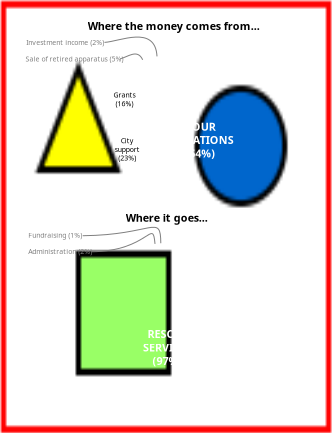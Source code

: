 <?xml version="1.0" encoding="UTF-8"?>
<dia:diagram xmlns:dia="http://www.lysator.liu.se/~alla/dia/">
  <dia:layer name="Background" visible="true" active="true">
    <dia:object type="Standard - Image" version="0" id="O0">
      <dia:attribute name="obj_pos">
        <dia:point val="-0.3,0.15"/>
      </dia:attribute>
      <dia:attribute name="obj_bb">
        <dia:rectangle val="-0.35,0.1;23.95,31.85"/>
      </dia:attribute>
      <dia:attribute name="elem_corner">
        <dia:point val="-0.3,0.15"/>
      </dia:attribute>
      <dia:attribute name="elem_width">
        <dia:real val="24.2"/>
      </dia:attribute>
      <dia:attribute name="elem_height">
        <dia:real val="31.65"/>
      </dia:attribute>
      <dia:attribute name="draw_border">
        <dia:boolean val="false"/>
      </dia:attribute>
      <dia:attribute name="keep_aspect">
        <dia:boolean val="true"/>
      </dia:attribute>
      <dia:attribute name="file">
        <dia:string>#3--png-pie-charts.png#</dia:string>
      </dia:attribute>
    </dia:object>
    <dia:object type="Standard - Text" version="1" id="O1">
      <dia:attribute name="obj_pos">
        <dia:point val="6.05,2.275"/>
      </dia:attribute>
      <dia:attribute name="obj_bb">
        <dia:rectangle val="6.05,1.485;18.715,2.438"/>
      </dia:attribute>
      <dia:attribute name="text">
        <dia:composite type="text">
          <dia:attribute name="string">
            <dia:string>#Where the money comes from...#</dia:string>
          </dia:attribute>
          <dia:attribute name="font">
            <dia:font family="Tahoma" style="80" name="Courier"/>
          </dia:attribute>
          <dia:attribute name="height">
            <dia:real val="0.988"/>
          </dia:attribute>
          <dia:attribute name="pos">
            <dia:point val="6.05,2.275"/>
          </dia:attribute>
          <dia:attribute name="color">
            <dia:color val="#000000"/>
          </dia:attribute>
          <dia:attribute name="alignment">
            <dia:enum val="0"/>
          </dia:attribute>
        </dia:composite>
      </dia:attribute>
      <dia:attribute name="valign">
        <dia:enum val="3"/>
      </dia:attribute>
    </dia:object>
    <dia:object type="Standard - Text" version="1" id="O2">
      <dia:attribute name="obj_pos">
        <dia:point val="8.85,16.325"/>
      </dia:attribute>
      <dia:attribute name="obj_bb">
        <dia:rectangle val="8.85,15.535;15.085,16.488"/>
      </dia:attribute>
      <dia:attribute name="text">
        <dia:composite type="text">
          <dia:attribute name="string">
            <dia:string>#Where it goes...#</dia:string>
          </dia:attribute>
          <dia:attribute name="font">
            <dia:font family="Tahoma" style="80" name="Courier"/>
          </dia:attribute>
          <dia:attribute name="height">
            <dia:real val="0.988"/>
          </dia:attribute>
          <dia:attribute name="pos">
            <dia:point val="8.85,16.325"/>
          </dia:attribute>
          <dia:attribute name="color">
            <dia:color val="#000000"/>
          </dia:attribute>
          <dia:attribute name="alignment">
            <dia:enum val="0"/>
          </dia:attribute>
        </dia:composite>
      </dia:attribute>
      <dia:attribute name="valign">
        <dia:enum val="3"/>
      </dia:attribute>
    </dia:object>
    <dia:object type="Standard - Text" version="1" id="O3">
      <dia:attribute name="obj_pos">
        <dia:point val="1.55,3.375"/>
      </dia:attribute>
      <dia:attribute name="obj_bb">
        <dia:rectangle val="1.55,2.868;7.162,3.48"/>
      </dia:attribute>
      <dia:attribute name="text">
        <dia:composite type="text">
          <dia:attribute name="string">
            <dia:string>#Investment income (2%)#</dia:string>
          </dia:attribute>
          <dia:attribute name="font">
            <dia:font family="Tahoma" style="0" name="Courier"/>
          </dia:attribute>
          <dia:attribute name="height">
            <dia:real val="0.635"/>
          </dia:attribute>
          <dia:attribute name="pos">
            <dia:point val="1.55,3.375"/>
          </dia:attribute>
          <dia:attribute name="color">
            <dia:color val="#7f7f7f"/>
          </dia:attribute>
          <dia:attribute name="alignment">
            <dia:enum val="0"/>
          </dia:attribute>
        </dia:composite>
      </dia:attribute>
      <dia:attribute name="valign">
        <dia:enum val="3"/>
      </dia:attribute>
    </dia:object>
    <dia:object type="Standard - Text" version="1" id="O4">
      <dia:attribute name="obj_pos">
        <dia:point val="1.5,4.575"/>
      </dia:attribute>
      <dia:attribute name="obj_bb">
        <dia:rectangle val="1.5,4.067;8.352,4.68"/>
      </dia:attribute>
      <dia:attribute name="text">
        <dia:composite type="text">
          <dia:attribute name="string">
            <dia:string>#Sale of retired apparatus (5%)#</dia:string>
          </dia:attribute>
          <dia:attribute name="font">
            <dia:font family="Tahoma" style="0" name="Courier"/>
          </dia:attribute>
          <dia:attribute name="height">
            <dia:real val="0.635"/>
          </dia:attribute>
          <dia:attribute name="pos">
            <dia:point val="1.5,4.575"/>
          </dia:attribute>
          <dia:attribute name="color">
            <dia:color val="#7f7f7f"/>
          </dia:attribute>
          <dia:attribute name="alignment">
            <dia:enum val="0"/>
          </dia:attribute>
        </dia:composite>
      </dia:attribute>
      <dia:attribute name="valign">
        <dia:enum val="3"/>
      </dia:attribute>
    </dia:object>
    <dia:object type="Standard - Text" version="1" id="O5">
      <dia:attribute name="obj_pos">
        <dia:point val="8.75,7.225"/>
      </dia:attribute>
      <dia:attribute name="obj_bb">
        <dia:rectangle val="8.016,6.718;9.484,7.965"/>
      </dia:attribute>
      <dia:attribute name="text">
        <dia:composite type="text">
          <dia:attribute name="string">
            <dia:string>#Grants
(16%)#</dia:string>
          </dia:attribute>
          <dia:attribute name="font">
            <dia:font family="Tahoma" style="0" name="Courier"/>
          </dia:attribute>
          <dia:attribute name="height">
            <dia:real val="0.635"/>
          </dia:attribute>
          <dia:attribute name="pos">
            <dia:point val="8.75,7.225"/>
          </dia:attribute>
          <dia:attribute name="color">
            <dia:color val="#000000"/>
          </dia:attribute>
          <dia:attribute name="alignment">
            <dia:enum val="1"/>
          </dia:attribute>
        </dia:composite>
      </dia:attribute>
      <dia:attribute name="valign">
        <dia:enum val="3"/>
      </dia:attribute>
    </dia:object>
    <dia:object type="Standard - Text" version="1" id="O6">
      <dia:attribute name="obj_pos">
        <dia:point val="8.95,10.575"/>
      </dia:attribute>
      <dia:attribute name="obj_bb">
        <dia:rectangle val="8.101,10.068;9.799,11.95"/>
      </dia:attribute>
      <dia:attribute name="text">
        <dia:composite type="text">
          <dia:attribute name="string">
            <dia:string>#City
support
(23%)#</dia:string>
          </dia:attribute>
          <dia:attribute name="font">
            <dia:font family="Tahoma" style="0" name="Courier"/>
          </dia:attribute>
          <dia:attribute name="height">
            <dia:real val="0.635"/>
          </dia:attribute>
          <dia:attribute name="pos">
            <dia:point val="8.95,10.575"/>
          </dia:attribute>
          <dia:attribute name="color">
            <dia:color val="#000000"/>
          </dia:attribute>
          <dia:attribute name="alignment">
            <dia:enum val="1"/>
          </dia:attribute>
        </dia:composite>
      </dia:attribute>
      <dia:attribute name="valign">
        <dia:enum val="3"/>
      </dia:attribute>
    </dia:object>
    <dia:object type="Standard - Text" version="1" id="O7">
      <dia:attribute name="obj_pos">
        <dia:point val="14.3,9.65"/>
      </dia:attribute>
      <dia:attribute name="obj_bb">
        <dia:rectangle val="11.834,8.86;16.766,11.788"/>
      </dia:attribute>
      <dia:attribute name="text">
        <dia:composite type="text">
          <dia:attribute name="string">
            <dia:string>#YOUR
DONATIONS
(54%)#</dia:string>
          </dia:attribute>
          <dia:attribute name="font">
            <dia:font family="Tahoma" style="80" name="Courier"/>
          </dia:attribute>
          <dia:attribute name="height">
            <dia:real val="0.988"/>
          </dia:attribute>
          <dia:attribute name="pos">
            <dia:point val="14.3,9.65"/>
          </dia:attribute>
          <dia:attribute name="color">
            <dia:color val="#ffffff"/>
          </dia:attribute>
          <dia:attribute name="alignment">
            <dia:enum val="1"/>
          </dia:attribute>
        </dia:composite>
      </dia:attribute>
      <dia:attribute name="valign">
        <dia:enum val="3"/>
      </dia:attribute>
    </dia:object>
    <dia:object type="Standard - Text" version="1" id="O8">
      <dia:attribute name="obj_pos">
        <dia:point val="1.7,17.5"/>
      </dia:attribute>
      <dia:attribute name="obj_bb">
        <dia:rectangle val="1.7,16.992;5.6,17.605"/>
      </dia:attribute>
      <dia:attribute name="text">
        <dia:composite type="text">
          <dia:attribute name="string">
            <dia:string>#Fundraising (1%)#</dia:string>
          </dia:attribute>
          <dia:attribute name="font">
            <dia:font family="Tahoma" style="0" name="Courier"/>
          </dia:attribute>
          <dia:attribute name="height">
            <dia:real val="0.635"/>
          </dia:attribute>
          <dia:attribute name="pos">
            <dia:point val="1.7,17.5"/>
          </dia:attribute>
          <dia:attribute name="color">
            <dia:color val="#7f7f7f"/>
          </dia:attribute>
          <dia:attribute name="alignment">
            <dia:enum val="0"/>
          </dia:attribute>
        </dia:composite>
      </dia:attribute>
      <dia:attribute name="valign">
        <dia:enum val="3"/>
      </dia:attribute>
    </dia:object>
    <dia:object type="Standard - Text" version="1" id="O9">
      <dia:attribute name="obj_pos">
        <dia:point val="1.7,18.7"/>
      </dia:attribute>
      <dia:attribute name="obj_bb">
        <dia:rectangle val="1.7,18.192;6.232,18.805"/>
      </dia:attribute>
      <dia:attribute name="text">
        <dia:composite type="text">
          <dia:attribute name="string">
            <dia:string>#Administration (2%)#</dia:string>
          </dia:attribute>
          <dia:attribute name="font">
            <dia:font family="Tahoma" style="0" name="Courier"/>
          </dia:attribute>
          <dia:attribute name="height">
            <dia:real val="0.635"/>
          </dia:attribute>
          <dia:attribute name="pos">
            <dia:point val="1.7,18.7"/>
          </dia:attribute>
          <dia:attribute name="color">
            <dia:color val="#7f7f7f"/>
          </dia:attribute>
          <dia:attribute name="alignment">
            <dia:enum val="0"/>
          </dia:attribute>
        </dia:composite>
      </dia:attribute>
      <dia:attribute name="valign">
        <dia:enum val="3"/>
      </dia:attribute>
    </dia:object>
    <dia:object type="Standard - Text" version="1" id="O10">
      <dia:attribute name="obj_pos">
        <dia:point val="11.9,24.85"/>
      </dia:attribute>
      <dia:attribute name="obj_bb">
        <dia:rectangle val="9.908,24.06;13.893,26.988"/>
      </dia:attribute>
      <dia:attribute name="text">
        <dia:composite type="text">
          <dia:attribute name="string">
            <dia:string>#RESCUE
SERVICES
(97%)#</dia:string>
          </dia:attribute>
          <dia:attribute name="font">
            <dia:font family="Tahoma" style="80" name="Courier"/>
          </dia:attribute>
          <dia:attribute name="height">
            <dia:real val="0.988"/>
          </dia:attribute>
          <dia:attribute name="pos">
            <dia:point val="11.9,24.85"/>
          </dia:attribute>
          <dia:attribute name="color">
            <dia:color val="#ffffff"/>
          </dia:attribute>
          <dia:attribute name="alignment">
            <dia:enum val="1"/>
          </dia:attribute>
        </dia:composite>
      </dia:attribute>
      <dia:attribute name="valign">
        <dia:enum val="3"/>
      </dia:attribute>
    </dia:object>
    <dia:object type="Standard - BezierLine" version="0" id="O11">
      <dia:attribute name="obj_pos">
        <dia:point val="7.283,3.183"/>
      </dia:attribute>
      <dia:attribute name="obj_bb">
        <dia:rectangle val="7.27,2.781;11.147,4.222"/>
      </dia:attribute>
      <dia:attribute name="bez_points">
        <dia:point val="7.283,3.183"/>
        <dia:point val="8.383,3.133"/>
        <dia:point val="11.008,1.858"/>
        <dia:point val="11.133,4.208"/>
      </dia:attribute>
      <dia:attribute name="corner_types">
        <dia:enum val="0"/>
        <dia:enum val="0"/>
      </dia:attribute>
      <dia:attribute name="line_color">
        <dia:color val="#7f7f7f"/>
      </dia:attribute>
      <dia:attribute name="line_width">
        <dia:real val="0.025"/>
      </dia:attribute>
    </dia:object>
    <dia:object type="Standard - BezierLine" version="0" id="O12">
      <dia:attribute name="obj_pos">
        <dia:point val="8.433,4.383"/>
      </dia:attribute>
      <dia:attribute name="obj_bb">
        <dia:rectangle val="8.418,4.021;10.1,4.475"/>
      </dia:attribute>
      <dia:attribute name="bez_points">
        <dia:point val="8.433,4.383"/>
        <dia:point val="8.992,4.267"/>
        <dia:point val="9.692,3.617"/>
        <dia:point val="10.083,4.458"/>
      </dia:attribute>
      <dia:attribute name="corner_types">
        <dia:enum val="0"/>
        <dia:enum val="0"/>
      </dia:attribute>
      <dia:attribute name="line_color">
        <dia:color val="#7f7f7f"/>
      </dia:attribute>
      <dia:attribute name="line_width">
        <dia:real val="0.025"/>
      </dia:attribute>
    </dia:object>
    <dia:object type="Standard - BezierLine" version="0" id="O13">
      <dia:attribute name="obj_pos">
        <dia:point val="5.687,17.353"/>
      </dia:attribute>
      <dia:attribute name="obj_bb">
        <dia:rectangle val="5.674,16.721;11.425,17.916"/>
      </dia:attribute>
      <dia:attribute name="bez_points">
        <dia:point val="5.687,17.353"/>
        <dia:point val="10.887,17.303"/>
        <dia:point val="11.387,15.678"/>
        <dia:point val="11.412,17.903"/>
      </dia:attribute>
      <dia:attribute name="corner_types">
        <dia:enum val="0"/>
        <dia:enum val="0"/>
      </dia:attribute>
      <dia:attribute name="line_color">
        <dia:color val="#7f7f7f"/>
      </dia:attribute>
      <dia:attribute name="line_width">
        <dia:real val="0.025"/>
      </dia:attribute>
    </dia:object>
    <dia:object type="Standard - BezierLine" version="0" id="O14">
      <dia:attribute name="obj_pos">
        <dia:point val="6.337,18.528"/>
      </dia:attribute>
      <dia:attribute name="obj_bb">
        <dia:rectangle val="6.324,17.182;11.0,18.541"/>
      </dia:attribute>
      <dia:attribute name="bez_points">
        <dia:point val="6.337,18.528"/>
        <dia:point val="10.587,18.478"/>
        <dia:point val="10.812,15.978"/>
        <dia:point val="10.987,17.953"/>
      </dia:attribute>
      <dia:attribute name="corner_types">
        <dia:enum val="0"/>
        <dia:enum val="0"/>
      </dia:attribute>
      <dia:attribute name="line_color">
        <dia:color val="#7f7f7f"/>
      </dia:attribute>
      <dia:attribute name="line_width">
        <dia:real val="0.025"/>
      </dia:attribute>
    </dia:object>
  </dia:layer>
</dia:diagram>
